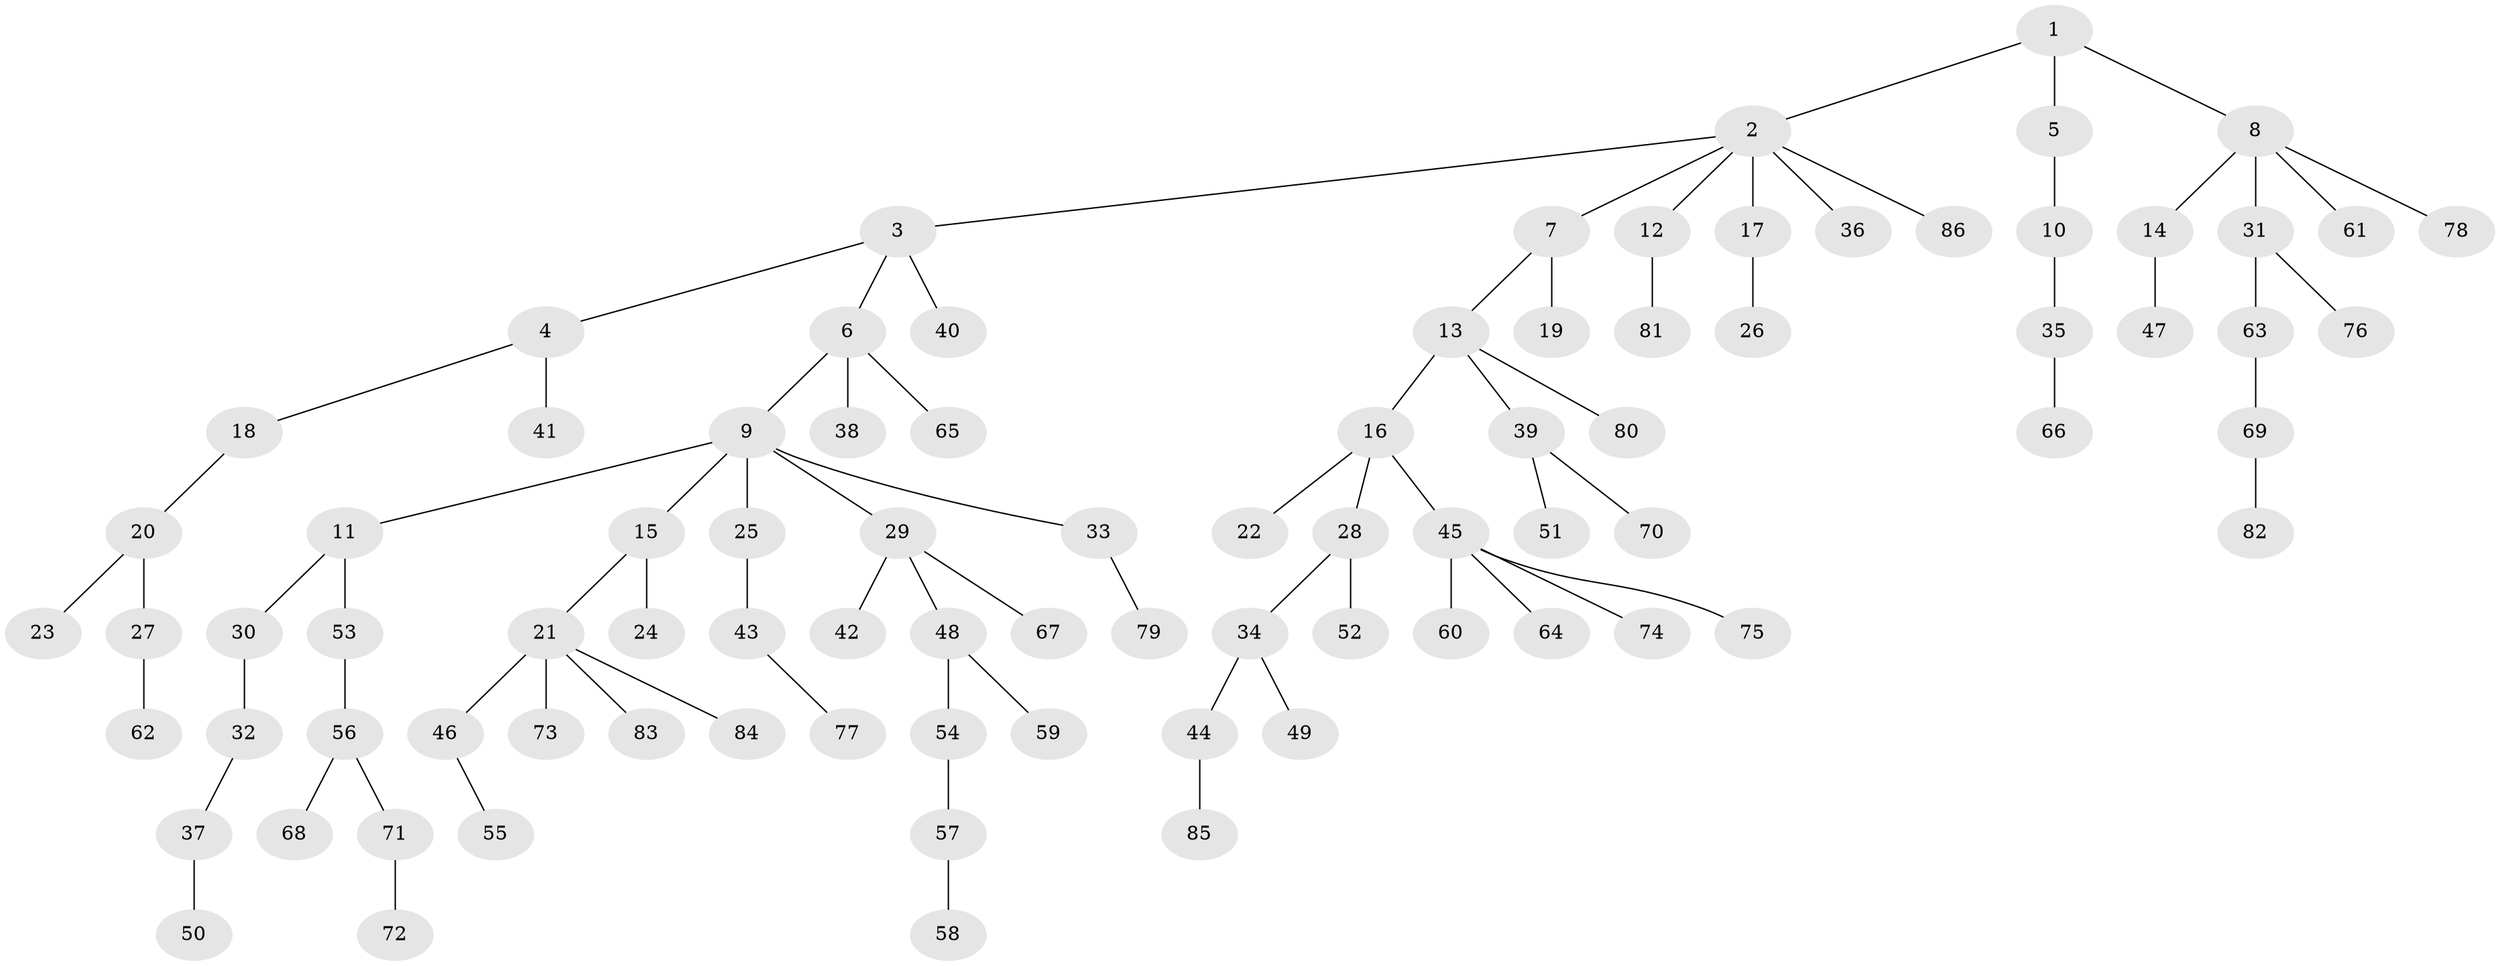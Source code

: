 // Generated by graph-tools (version 1.1) at 2025/02/03/09/25 03:02:19]
// undirected, 86 vertices, 85 edges
graph export_dot {
graph [start="1"]
  node [color=gray90,style=filled];
  1;
  2;
  3;
  4;
  5;
  6;
  7;
  8;
  9;
  10;
  11;
  12;
  13;
  14;
  15;
  16;
  17;
  18;
  19;
  20;
  21;
  22;
  23;
  24;
  25;
  26;
  27;
  28;
  29;
  30;
  31;
  32;
  33;
  34;
  35;
  36;
  37;
  38;
  39;
  40;
  41;
  42;
  43;
  44;
  45;
  46;
  47;
  48;
  49;
  50;
  51;
  52;
  53;
  54;
  55;
  56;
  57;
  58;
  59;
  60;
  61;
  62;
  63;
  64;
  65;
  66;
  67;
  68;
  69;
  70;
  71;
  72;
  73;
  74;
  75;
  76;
  77;
  78;
  79;
  80;
  81;
  82;
  83;
  84;
  85;
  86;
  1 -- 2;
  1 -- 5;
  1 -- 8;
  2 -- 3;
  2 -- 7;
  2 -- 12;
  2 -- 17;
  2 -- 36;
  2 -- 86;
  3 -- 4;
  3 -- 6;
  3 -- 40;
  4 -- 18;
  4 -- 41;
  5 -- 10;
  6 -- 9;
  6 -- 38;
  6 -- 65;
  7 -- 13;
  7 -- 19;
  8 -- 14;
  8 -- 31;
  8 -- 61;
  8 -- 78;
  9 -- 11;
  9 -- 15;
  9 -- 25;
  9 -- 29;
  9 -- 33;
  10 -- 35;
  11 -- 30;
  11 -- 53;
  12 -- 81;
  13 -- 16;
  13 -- 39;
  13 -- 80;
  14 -- 47;
  15 -- 21;
  15 -- 24;
  16 -- 22;
  16 -- 28;
  16 -- 45;
  17 -- 26;
  18 -- 20;
  20 -- 23;
  20 -- 27;
  21 -- 46;
  21 -- 73;
  21 -- 83;
  21 -- 84;
  25 -- 43;
  27 -- 62;
  28 -- 34;
  28 -- 52;
  29 -- 42;
  29 -- 48;
  29 -- 67;
  30 -- 32;
  31 -- 63;
  31 -- 76;
  32 -- 37;
  33 -- 79;
  34 -- 44;
  34 -- 49;
  35 -- 66;
  37 -- 50;
  39 -- 51;
  39 -- 70;
  43 -- 77;
  44 -- 85;
  45 -- 60;
  45 -- 64;
  45 -- 74;
  45 -- 75;
  46 -- 55;
  48 -- 54;
  48 -- 59;
  53 -- 56;
  54 -- 57;
  56 -- 68;
  56 -- 71;
  57 -- 58;
  63 -- 69;
  69 -- 82;
  71 -- 72;
}
